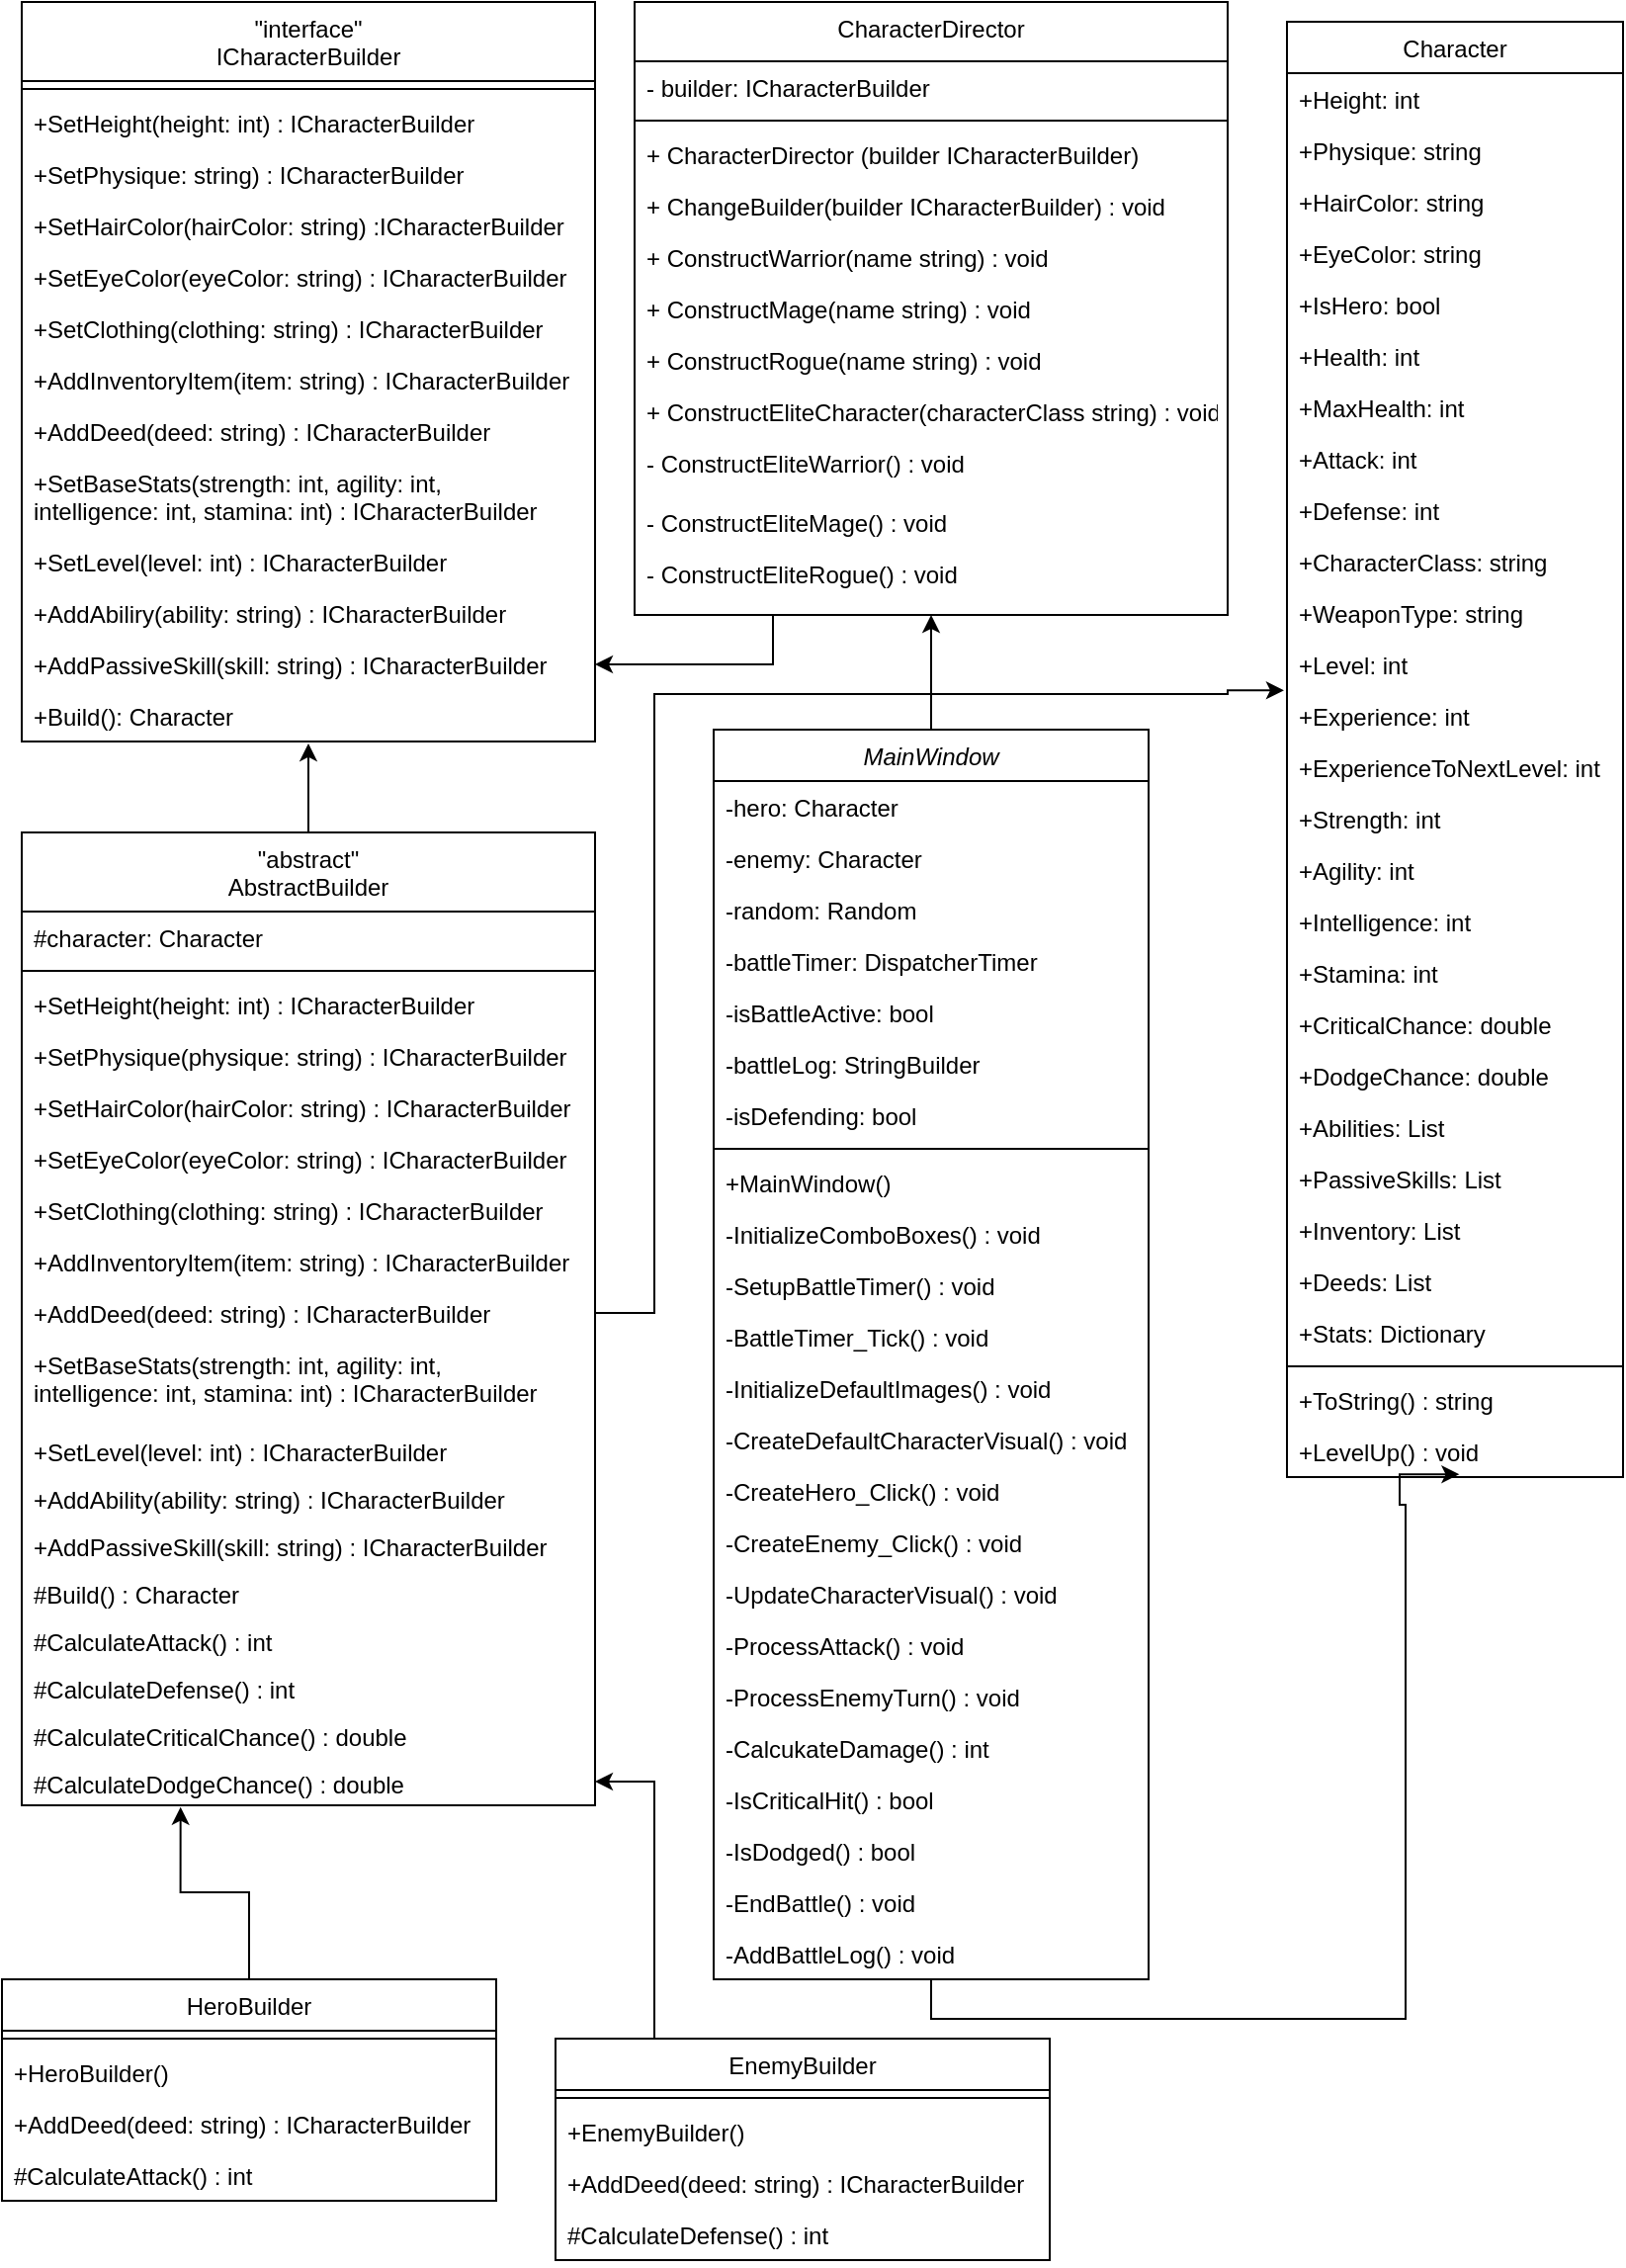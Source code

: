 <mxfile version="26.0.14">
  <diagram id="C5RBs43oDa-KdzZeNtuy" name="Page-1">
    <mxGraphModel dx="761" dy="636" grid="1" gridSize="10" guides="1" tooltips="1" connect="1" arrows="1" fold="1" page="1" pageScale="1" pageWidth="827" pageHeight="1169" math="0" shadow="0">
      <root>
        <mxCell id="WIyWlLk6GJQsqaUBKTNV-0" />
        <mxCell id="WIyWlLk6GJQsqaUBKTNV-1" parent="WIyWlLk6GJQsqaUBKTNV-0" />
        <mxCell id="-L3bcG7KPsZaxDMUh6fV-14" style="edgeStyle=orthogonalEdgeStyle;rounded=0;orthogonalLoop=1;jettySize=auto;html=1;entryX=0.513;entryY=0.946;entryDx=0;entryDy=0;entryPerimeter=0;" edge="1" parent="WIyWlLk6GJQsqaUBKTNV-1" source="zkfFHV4jXpPFQw0GAbJ--0" target="Vv7to5zXJxRcXvwJAXze-8">
          <mxGeometry relative="1" as="geometry">
            <mxPoint x="710" y="770" as="targetPoint" />
            <Array as="points">
              <mxPoint x="470" y="1030" />
              <mxPoint x="710" y="1030" />
              <mxPoint x="710" y="770" />
              <mxPoint x="707" y="770" />
            </Array>
          </mxGeometry>
        </mxCell>
        <mxCell id="-L3bcG7KPsZaxDMUh6fV-15" style="edgeStyle=orthogonalEdgeStyle;rounded=0;orthogonalLoop=1;jettySize=auto;html=1;entryX=0.5;entryY=1;entryDx=0;entryDy=0;" edge="1" parent="WIyWlLk6GJQsqaUBKTNV-1" source="zkfFHV4jXpPFQw0GAbJ--0" target="-L3bcG7KPsZaxDMUh6fV-0">
          <mxGeometry relative="1" as="geometry" />
        </mxCell>
        <mxCell id="zkfFHV4jXpPFQw0GAbJ--0" value="MainWindow" style="swimlane;fontStyle=2;align=center;verticalAlign=top;childLayout=stackLayout;horizontal=1;startSize=26;horizontalStack=0;resizeParent=1;resizeLast=0;collapsible=1;marginBottom=0;rounded=0;shadow=0;strokeWidth=1;" parent="WIyWlLk6GJQsqaUBKTNV-1" vertex="1">
          <mxGeometry x="360" y="378" width="220" height="632" as="geometry">
            <mxRectangle x="230" y="140" width="160" height="26" as="alternateBounds" />
          </mxGeometry>
        </mxCell>
        <mxCell id="zkfFHV4jXpPFQw0GAbJ--1" value="-hero: Character" style="text;align=left;verticalAlign=top;spacingLeft=4;spacingRight=4;overflow=hidden;rotatable=0;points=[[0,0.5],[1,0.5]];portConstraint=eastwest;" parent="zkfFHV4jXpPFQw0GAbJ--0" vertex="1">
          <mxGeometry y="26" width="220" height="26" as="geometry" />
        </mxCell>
        <mxCell id="zkfFHV4jXpPFQw0GAbJ--2" value="-enemy: Character" style="text;align=left;verticalAlign=top;spacingLeft=4;spacingRight=4;overflow=hidden;rotatable=0;points=[[0,0.5],[1,0.5]];portConstraint=eastwest;rounded=0;shadow=0;html=0;" parent="zkfFHV4jXpPFQw0GAbJ--0" vertex="1">
          <mxGeometry y="52" width="220" height="26" as="geometry" />
        </mxCell>
        <mxCell id="zkfFHV4jXpPFQw0GAbJ--3" value="-random: Random" style="text;align=left;verticalAlign=top;spacingLeft=4;spacingRight=4;overflow=hidden;rotatable=0;points=[[0,0.5],[1,0.5]];portConstraint=eastwest;rounded=0;shadow=0;html=0;" parent="zkfFHV4jXpPFQw0GAbJ--0" vertex="1">
          <mxGeometry y="78" width="220" height="26" as="geometry" />
        </mxCell>
        <mxCell id="Vv7to5zXJxRcXvwJAXze-43" value="-battleTimer: DispatcherTimer" style="text;align=left;verticalAlign=top;spacingLeft=4;spacingRight=4;overflow=hidden;rotatable=0;points=[[0,0.5],[1,0.5]];portConstraint=eastwest;rounded=0;shadow=0;html=0;" parent="zkfFHV4jXpPFQw0GAbJ--0" vertex="1">
          <mxGeometry y="104" width="220" height="26" as="geometry" />
        </mxCell>
        <mxCell id="Vv7to5zXJxRcXvwJAXze-44" value="-isBattleActive: bool" style="text;align=left;verticalAlign=top;spacingLeft=4;spacingRight=4;overflow=hidden;rotatable=0;points=[[0,0.5],[1,0.5]];portConstraint=eastwest;rounded=0;shadow=0;html=0;" parent="zkfFHV4jXpPFQw0GAbJ--0" vertex="1">
          <mxGeometry y="130" width="220" height="26" as="geometry" />
        </mxCell>
        <mxCell id="Vv7to5zXJxRcXvwJAXze-45" value="-battleLog: StringBuilder" style="text;align=left;verticalAlign=top;spacingLeft=4;spacingRight=4;overflow=hidden;rotatable=0;points=[[0,0.5],[1,0.5]];portConstraint=eastwest;rounded=0;shadow=0;html=0;" parent="zkfFHV4jXpPFQw0GAbJ--0" vertex="1">
          <mxGeometry y="156" width="220" height="26" as="geometry" />
        </mxCell>
        <mxCell id="Vv7to5zXJxRcXvwJAXze-46" value="-isDefending: bool" style="text;align=left;verticalAlign=top;spacingLeft=4;spacingRight=4;overflow=hidden;rotatable=0;points=[[0,0.5],[1,0.5]];portConstraint=eastwest;rounded=0;shadow=0;html=0;" parent="zkfFHV4jXpPFQw0GAbJ--0" vertex="1">
          <mxGeometry y="182" width="220" height="26" as="geometry" />
        </mxCell>
        <mxCell id="zkfFHV4jXpPFQw0GAbJ--4" value="" style="line;html=1;strokeWidth=1;align=left;verticalAlign=middle;spacingTop=-1;spacingLeft=3;spacingRight=3;rotatable=0;labelPosition=right;points=[];portConstraint=eastwest;" parent="zkfFHV4jXpPFQw0GAbJ--0" vertex="1">
          <mxGeometry y="208" width="220" height="8" as="geometry" />
        </mxCell>
        <mxCell id="zkfFHV4jXpPFQw0GAbJ--5" value="+MainWindow()" style="text;align=left;verticalAlign=top;spacingLeft=4;spacingRight=4;overflow=hidden;rotatable=0;points=[[0,0.5],[1,0.5]];portConstraint=eastwest;" parent="zkfFHV4jXpPFQw0GAbJ--0" vertex="1">
          <mxGeometry y="216" width="220" height="26" as="geometry" />
        </mxCell>
        <mxCell id="Vv7to5zXJxRcXvwJAXze-47" value="-InitializeComboBoxes() : void" style="text;align=left;verticalAlign=top;spacingLeft=4;spacingRight=4;overflow=hidden;rotatable=0;points=[[0,0.5],[1,0.5]];portConstraint=eastwest;" parent="zkfFHV4jXpPFQw0GAbJ--0" vertex="1">
          <mxGeometry y="242" width="220" height="26" as="geometry" />
        </mxCell>
        <mxCell id="Vv7to5zXJxRcXvwJAXze-48" value="-SetupBattleTimer() : void" style="text;align=left;verticalAlign=top;spacingLeft=4;spacingRight=4;overflow=hidden;rotatable=0;points=[[0,0.5],[1,0.5]];portConstraint=eastwest;" parent="zkfFHV4jXpPFQw0GAbJ--0" vertex="1">
          <mxGeometry y="268" width="220" height="26" as="geometry" />
        </mxCell>
        <mxCell id="Vv7to5zXJxRcXvwJAXze-49" value="-BattleTimer_Tick() : void" style="text;align=left;verticalAlign=top;spacingLeft=4;spacingRight=4;overflow=hidden;rotatable=0;points=[[0,0.5],[1,0.5]];portConstraint=eastwest;" parent="zkfFHV4jXpPFQw0GAbJ--0" vertex="1">
          <mxGeometry y="294" width="220" height="26" as="geometry" />
        </mxCell>
        <mxCell id="Vv7to5zXJxRcXvwJAXze-50" value="-InitializeDefaultImages() : void" style="text;align=left;verticalAlign=top;spacingLeft=4;spacingRight=4;overflow=hidden;rotatable=0;points=[[0,0.5],[1,0.5]];portConstraint=eastwest;" parent="zkfFHV4jXpPFQw0GAbJ--0" vertex="1">
          <mxGeometry y="320" width="220" height="26" as="geometry" />
        </mxCell>
        <mxCell id="zfv1qk1JIPpRBInnybFF-0" value="-CreateDefaultCharacterVisual() : void" style="text;align=left;verticalAlign=top;spacingLeft=4;spacingRight=4;overflow=hidden;rotatable=0;points=[[0,0.5],[1,0.5]];portConstraint=eastwest;" parent="zkfFHV4jXpPFQw0GAbJ--0" vertex="1">
          <mxGeometry y="346" width="220" height="26" as="geometry" />
        </mxCell>
        <mxCell id="zfv1qk1JIPpRBInnybFF-1" value="-CreateHero_Click() : void" style="text;align=left;verticalAlign=top;spacingLeft=4;spacingRight=4;overflow=hidden;rotatable=0;points=[[0,0.5],[1,0.5]];portConstraint=eastwest;" parent="zkfFHV4jXpPFQw0GAbJ--0" vertex="1">
          <mxGeometry y="372" width="220" height="26" as="geometry" />
        </mxCell>
        <mxCell id="zfv1qk1JIPpRBInnybFF-2" value="-CreateEnemy_Click() : void" style="text;align=left;verticalAlign=top;spacingLeft=4;spacingRight=4;overflow=hidden;rotatable=0;points=[[0,0.5],[1,0.5]];portConstraint=eastwest;" parent="zkfFHV4jXpPFQw0GAbJ--0" vertex="1">
          <mxGeometry y="398" width="220" height="26" as="geometry" />
        </mxCell>
        <mxCell id="zfv1qk1JIPpRBInnybFF-3" value="-UpdateCharacterVisual() : void" style="text;align=left;verticalAlign=top;spacingLeft=4;spacingRight=4;overflow=hidden;rotatable=0;points=[[0,0.5],[1,0.5]];portConstraint=eastwest;" parent="zkfFHV4jXpPFQw0GAbJ--0" vertex="1">
          <mxGeometry y="424" width="220" height="26" as="geometry" />
        </mxCell>
        <mxCell id="zfv1qk1JIPpRBInnybFF-4" value="-ProcessAttack() : void" style="text;align=left;verticalAlign=top;spacingLeft=4;spacingRight=4;overflow=hidden;rotatable=0;points=[[0,0.5],[1,0.5]];portConstraint=eastwest;" parent="zkfFHV4jXpPFQw0GAbJ--0" vertex="1">
          <mxGeometry y="450" width="220" height="26" as="geometry" />
        </mxCell>
        <mxCell id="zfv1qk1JIPpRBInnybFF-5" value="-ProcessEnemyTurn() : void" style="text;align=left;verticalAlign=top;spacingLeft=4;spacingRight=4;overflow=hidden;rotatable=0;points=[[0,0.5],[1,0.5]];portConstraint=eastwest;" parent="zkfFHV4jXpPFQw0GAbJ--0" vertex="1">
          <mxGeometry y="476" width="220" height="26" as="geometry" />
        </mxCell>
        <mxCell id="zfv1qk1JIPpRBInnybFF-6" value="-CalcukateDamage() : int" style="text;align=left;verticalAlign=top;spacingLeft=4;spacingRight=4;overflow=hidden;rotatable=0;points=[[0,0.5],[1,0.5]];portConstraint=eastwest;" parent="zkfFHV4jXpPFQw0GAbJ--0" vertex="1">
          <mxGeometry y="502" width="220" height="26" as="geometry" />
        </mxCell>
        <mxCell id="zfv1qk1JIPpRBInnybFF-7" value="-IsCriticalHit() : bool" style="text;align=left;verticalAlign=top;spacingLeft=4;spacingRight=4;overflow=hidden;rotatable=0;points=[[0,0.5],[1,0.5]];portConstraint=eastwest;" parent="zkfFHV4jXpPFQw0GAbJ--0" vertex="1">
          <mxGeometry y="528" width="220" height="26" as="geometry" />
        </mxCell>
        <mxCell id="zfv1qk1JIPpRBInnybFF-8" value="-IsDodged() : bool" style="text;align=left;verticalAlign=top;spacingLeft=4;spacingRight=4;overflow=hidden;rotatable=0;points=[[0,0.5],[1,0.5]];portConstraint=eastwest;" parent="zkfFHV4jXpPFQw0GAbJ--0" vertex="1">
          <mxGeometry y="554" width="220" height="26" as="geometry" />
        </mxCell>
        <mxCell id="zfv1qk1JIPpRBInnybFF-9" value="-EndBattle() : void" style="text;align=left;verticalAlign=top;spacingLeft=4;spacingRight=4;overflow=hidden;rotatable=0;points=[[0,0.5],[1,0.5]];portConstraint=eastwest;" parent="zkfFHV4jXpPFQw0GAbJ--0" vertex="1">
          <mxGeometry y="580" width="220" height="26" as="geometry" />
        </mxCell>
        <mxCell id="zfv1qk1JIPpRBInnybFF-10" value="-AddBattleLog() : void" style="text;align=left;verticalAlign=top;spacingLeft=4;spacingRight=4;overflow=hidden;rotatable=0;points=[[0,0.5],[1,0.5]];portConstraint=eastwest;" parent="zkfFHV4jXpPFQw0GAbJ--0" vertex="1">
          <mxGeometry y="606" width="220" height="26" as="geometry" />
        </mxCell>
        <mxCell id="zkfFHV4jXpPFQw0GAbJ--6" value="HeroBuilder" style="swimlane;fontStyle=0;align=center;verticalAlign=top;childLayout=stackLayout;horizontal=1;startSize=26;horizontalStack=0;resizeParent=1;resizeLast=0;collapsible=1;marginBottom=0;rounded=0;shadow=0;strokeWidth=1;" parent="WIyWlLk6GJQsqaUBKTNV-1" vertex="1">
          <mxGeometry y="1010" width="250" height="112" as="geometry">
            <mxRectangle x="130" y="380" width="160" height="26" as="alternateBounds" />
          </mxGeometry>
        </mxCell>
        <mxCell id="zkfFHV4jXpPFQw0GAbJ--9" value="" style="line;html=1;strokeWidth=1;align=left;verticalAlign=middle;spacingTop=-1;spacingLeft=3;spacingRight=3;rotatable=0;labelPosition=right;points=[];portConstraint=eastwest;" parent="zkfFHV4jXpPFQw0GAbJ--6" vertex="1">
          <mxGeometry y="26" width="250" height="8" as="geometry" />
        </mxCell>
        <mxCell id="zkfFHV4jXpPFQw0GAbJ--7" value="+HeroBuilder()" style="text;align=left;verticalAlign=top;spacingLeft=4;spacingRight=4;overflow=hidden;rotatable=0;points=[[0,0.5],[1,0.5]];portConstraint=eastwest;" parent="zkfFHV4jXpPFQw0GAbJ--6" vertex="1">
          <mxGeometry y="34" width="250" height="26" as="geometry" />
        </mxCell>
        <mxCell id="zkfFHV4jXpPFQw0GAbJ--8" value="+AddDeed(deed: string) : ICharacterBuilder" style="text;align=left;verticalAlign=top;spacingLeft=4;spacingRight=4;overflow=hidden;rotatable=0;points=[[0,0.5],[1,0.5]];portConstraint=eastwest;rounded=0;shadow=0;html=0;" parent="zkfFHV4jXpPFQw0GAbJ--6" vertex="1">
          <mxGeometry y="60" width="250" height="26" as="geometry" />
        </mxCell>
        <mxCell id="zkfFHV4jXpPFQw0GAbJ--11" value="#CalculateAttack() : int" style="text;align=left;verticalAlign=top;spacingLeft=4;spacingRight=4;overflow=hidden;rotatable=0;points=[[0,0.5],[1,0.5]];portConstraint=eastwest;" parent="zkfFHV4jXpPFQw0GAbJ--6" vertex="1">
          <mxGeometry y="86" width="250" height="26" as="geometry" />
        </mxCell>
        <mxCell id="zkfFHV4jXpPFQw0GAbJ--17" value="&quot;interface&quot;&#xa;ICharacterBuilder" style="swimlane;fontStyle=0;align=center;verticalAlign=top;childLayout=stackLayout;horizontal=1;startSize=40;horizontalStack=0;resizeParent=1;resizeLast=0;collapsible=1;marginBottom=0;rounded=0;shadow=0;strokeWidth=1;" parent="WIyWlLk6GJQsqaUBKTNV-1" vertex="1">
          <mxGeometry x="10" y="10" width="290" height="374" as="geometry">
            <mxRectangle x="550" y="140" width="160" height="26" as="alternateBounds" />
          </mxGeometry>
        </mxCell>
        <mxCell id="zkfFHV4jXpPFQw0GAbJ--23" value="" style="line;html=1;strokeWidth=1;align=left;verticalAlign=middle;spacingTop=-1;spacingLeft=3;spacingRight=3;rotatable=0;labelPosition=right;points=[];portConstraint=eastwest;" parent="zkfFHV4jXpPFQw0GAbJ--17" vertex="1">
          <mxGeometry y="40" width="290" height="8" as="geometry" />
        </mxCell>
        <mxCell id="zkfFHV4jXpPFQw0GAbJ--18" value="+SetHeight(height: int) : ICharacterBuilder" style="text;align=left;verticalAlign=top;spacingLeft=4;spacingRight=4;overflow=hidden;rotatable=0;points=[[0,0.5],[1,0.5]];portConstraint=eastwest;" parent="zkfFHV4jXpPFQw0GAbJ--17" vertex="1">
          <mxGeometry y="48" width="290" height="26" as="geometry" />
        </mxCell>
        <mxCell id="zkfFHV4jXpPFQw0GAbJ--19" value="+SetPhysique: string) : ICharacterBuilder" style="text;align=left;verticalAlign=top;spacingLeft=4;spacingRight=4;overflow=hidden;rotatable=0;points=[[0,0.5],[1,0.5]];portConstraint=eastwest;rounded=0;shadow=0;html=0;" parent="zkfFHV4jXpPFQw0GAbJ--17" vertex="1">
          <mxGeometry y="74" width="290" height="26" as="geometry" />
        </mxCell>
        <mxCell id="zkfFHV4jXpPFQw0GAbJ--20" value="+SetHairColor(hairColor: string) :ICharacterBuilder" style="text;align=left;verticalAlign=top;spacingLeft=4;spacingRight=4;overflow=hidden;rotatable=0;points=[[0,0.5],[1,0.5]];portConstraint=eastwest;rounded=0;shadow=0;html=0;" parent="zkfFHV4jXpPFQw0GAbJ--17" vertex="1">
          <mxGeometry y="100" width="290" height="26" as="geometry" />
        </mxCell>
        <mxCell id="zkfFHV4jXpPFQw0GAbJ--21" value="+SetEyeColor(eyeColor: string) : ICharacterBuilder" style="text;align=left;verticalAlign=top;spacingLeft=4;spacingRight=4;overflow=hidden;rotatable=0;points=[[0,0.5],[1,0.5]];portConstraint=eastwest;rounded=0;shadow=0;html=0;" parent="zkfFHV4jXpPFQw0GAbJ--17" vertex="1">
          <mxGeometry y="126" width="290" height="26" as="geometry" />
        </mxCell>
        <mxCell id="zkfFHV4jXpPFQw0GAbJ--22" value="+SetClothing(clothing: string) : ICharacterBuilder" style="text;align=left;verticalAlign=top;spacingLeft=4;spacingRight=4;overflow=hidden;rotatable=0;points=[[0,0.5],[1,0.5]];portConstraint=eastwest;rounded=0;shadow=0;html=0;" parent="zkfFHV4jXpPFQw0GAbJ--17" vertex="1">
          <mxGeometry y="152" width="290" height="26" as="geometry" />
        </mxCell>
        <mxCell id="zkfFHV4jXpPFQw0GAbJ--25" value="+AddInventoryItem(item: string) : ICharacterBuilder" style="text;align=left;verticalAlign=top;spacingLeft=4;spacingRight=4;overflow=hidden;rotatable=0;points=[[0,0.5],[1,0.5]];portConstraint=eastwest;" parent="zkfFHV4jXpPFQw0GAbJ--17" vertex="1">
          <mxGeometry y="178" width="290" height="26" as="geometry" />
        </mxCell>
        <mxCell id="zkfFHV4jXpPFQw0GAbJ--24" value="+AddDeed(deed: string) : ICharacterBuilder" style="text;align=left;verticalAlign=top;spacingLeft=4;spacingRight=4;overflow=hidden;rotatable=0;points=[[0,0.5],[1,0.5]];portConstraint=eastwest;" parent="zkfFHV4jXpPFQw0GAbJ--17" vertex="1">
          <mxGeometry y="204" width="290" height="26" as="geometry" />
        </mxCell>
        <mxCell id="Vv7to5zXJxRcXvwJAXze-29" value="+SetBaseStats(strength: int, agility: int, &#xa;intelligence: int, stamina: int) : ICharacterBuilder" style="text;align=left;verticalAlign=top;spacingLeft=4;spacingRight=4;overflow=hidden;rotatable=0;points=[[0,0.5],[1,0.5]];portConstraint=eastwest;" parent="zkfFHV4jXpPFQw0GAbJ--17" vertex="1">
          <mxGeometry y="230" width="290" height="40" as="geometry" />
        </mxCell>
        <mxCell id="Vv7to5zXJxRcXvwJAXze-30" value="+SetLevel(level: int) : ICharacterBuilder" style="text;align=left;verticalAlign=top;spacingLeft=4;spacingRight=4;overflow=hidden;rotatable=0;points=[[0,0.5],[1,0.5]];portConstraint=eastwest;" parent="zkfFHV4jXpPFQw0GAbJ--17" vertex="1">
          <mxGeometry y="270" width="290" height="26" as="geometry" />
        </mxCell>
        <mxCell id="Vv7to5zXJxRcXvwJAXze-31" value="+AddAbiliry(ability: string) : ICharacterBuilder" style="text;align=left;verticalAlign=top;spacingLeft=4;spacingRight=4;overflow=hidden;rotatable=0;points=[[0,0.5],[1,0.5]];portConstraint=eastwest;" parent="zkfFHV4jXpPFQw0GAbJ--17" vertex="1">
          <mxGeometry y="296" width="290" height="26" as="geometry" />
        </mxCell>
        <mxCell id="Vv7to5zXJxRcXvwJAXze-32" value="+AddPassiveSkill(skill: string) : ICharacterBuilder" style="text;align=left;verticalAlign=top;spacingLeft=4;spacingRight=4;overflow=hidden;rotatable=0;points=[[0,0.5],[1,0.5]];portConstraint=eastwest;" parent="zkfFHV4jXpPFQw0GAbJ--17" vertex="1">
          <mxGeometry y="322" width="290" height="26" as="geometry" />
        </mxCell>
        <mxCell id="Vv7to5zXJxRcXvwJAXze-33" value="+Build(): Character" style="text;align=left;verticalAlign=top;spacingLeft=4;spacingRight=4;overflow=hidden;rotatable=0;points=[[0,0.5],[1,0.5]];portConstraint=eastwest;" parent="zkfFHV4jXpPFQw0GAbJ--17" vertex="1">
          <mxGeometry y="348" width="290" height="26" as="geometry" />
        </mxCell>
        <mxCell id="Vv7to5zXJxRcXvwJAXze-0" value="Character" style="swimlane;fontStyle=0;align=center;verticalAlign=top;childLayout=stackLayout;horizontal=1;startSize=26;horizontalStack=0;resizeParent=1;resizeLast=0;collapsible=1;marginBottom=0;rounded=0;shadow=0;strokeWidth=1;" parent="WIyWlLk6GJQsqaUBKTNV-1" vertex="1">
          <mxGeometry x="650" y="20" width="170" height="736" as="geometry">
            <mxRectangle x="550" y="140" width="160" height="26" as="alternateBounds" />
          </mxGeometry>
        </mxCell>
        <mxCell id="Vv7to5zXJxRcXvwJAXze-1" value="+Height: int" style="text;align=left;verticalAlign=top;spacingLeft=4;spacingRight=4;overflow=hidden;rotatable=0;points=[[0,0.5],[1,0.5]];portConstraint=eastwest;" parent="Vv7to5zXJxRcXvwJAXze-0" vertex="1">
          <mxGeometry y="26" width="170" height="26" as="geometry" />
        </mxCell>
        <mxCell id="Vv7to5zXJxRcXvwJAXze-2" value="+Physique: string" style="text;align=left;verticalAlign=top;spacingLeft=4;spacingRight=4;overflow=hidden;rotatable=0;points=[[0,0.5],[1,0.5]];portConstraint=eastwest;rounded=0;shadow=0;html=0;" parent="Vv7to5zXJxRcXvwJAXze-0" vertex="1">
          <mxGeometry y="52" width="170" height="26" as="geometry" />
        </mxCell>
        <mxCell id="Vv7to5zXJxRcXvwJAXze-3" value="+HairColor: string" style="text;align=left;verticalAlign=top;spacingLeft=4;spacingRight=4;overflow=hidden;rotatable=0;points=[[0,0.5],[1,0.5]];portConstraint=eastwest;rounded=0;shadow=0;html=0;" parent="Vv7to5zXJxRcXvwJAXze-0" vertex="1">
          <mxGeometry y="78" width="170" height="26" as="geometry" />
        </mxCell>
        <mxCell id="Vv7to5zXJxRcXvwJAXze-4" value="+EyeColor: string" style="text;align=left;verticalAlign=top;spacingLeft=4;spacingRight=4;overflow=hidden;rotatable=0;points=[[0,0.5],[1,0.5]];portConstraint=eastwest;rounded=0;shadow=0;html=0;" parent="Vv7to5zXJxRcXvwJAXze-0" vertex="1">
          <mxGeometry y="104" width="170" height="26" as="geometry" />
        </mxCell>
        <mxCell id="Vv7to5zXJxRcXvwJAXze-5" value="+IsHero: bool" style="text;align=left;verticalAlign=top;spacingLeft=4;spacingRight=4;overflow=hidden;rotatable=0;points=[[0,0.5],[1,0.5]];portConstraint=eastwest;rounded=0;shadow=0;html=0;" parent="Vv7to5zXJxRcXvwJAXze-0" vertex="1">
          <mxGeometry y="130" width="170" height="26" as="geometry" />
        </mxCell>
        <mxCell id="zfv1qk1JIPpRBInnybFF-12" value="+Health: int" style="text;align=left;verticalAlign=top;spacingLeft=4;spacingRight=4;overflow=hidden;rotatable=0;points=[[0,0.5],[1,0.5]];portConstraint=eastwest;rounded=0;shadow=0;html=0;" parent="Vv7to5zXJxRcXvwJAXze-0" vertex="1">
          <mxGeometry y="156" width="170" height="26" as="geometry" />
        </mxCell>
        <mxCell id="zfv1qk1JIPpRBInnybFF-13" value="+MaxHealth: int" style="text;align=left;verticalAlign=top;spacingLeft=4;spacingRight=4;overflow=hidden;rotatable=0;points=[[0,0.5],[1,0.5]];portConstraint=eastwest;rounded=0;shadow=0;html=0;" parent="Vv7to5zXJxRcXvwJAXze-0" vertex="1">
          <mxGeometry y="182" width="170" height="26" as="geometry" />
        </mxCell>
        <mxCell id="zfv1qk1JIPpRBInnybFF-14" value="+Attack: int" style="text;align=left;verticalAlign=top;spacingLeft=4;spacingRight=4;overflow=hidden;rotatable=0;points=[[0,0.5],[1,0.5]];portConstraint=eastwest;rounded=0;shadow=0;html=0;" parent="Vv7to5zXJxRcXvwJAXze-0" vertex="1">
          <mxGeometry y="208" width="170" height="26" as="geometry" />
        </mxCell>
        <mxCell id="zfv1qk1JIPpRBInnybFF-15" value="+Defense: int" style="text;align=left;verticalAlign=top;spacingLeft=4;spacingRight=4;overflow=hidden;rotatable=0;points=[[0,0.5],[1,0.5]];portConstraint=eastwest;" parent="Vv7to5zXJxRcXvwJAXze-0" vertex="1">
          <mxGeometry y="234" width="170" height="26" as="geometry" />
        </mxCell>
        <mxCell id="zfv1qk1JIPpRBInnybFF-22" value="+CharacterClass: string" style="text;align=left;verticalAlign=top;spacingLeft=4;spacingRight=4;overflow=hidden;rotatable=0;points=[[0,0.5],[1,0.5]];portConstraint=eastwest;rounded=0;shadow=0;html=0;" parent="Vv7to5zXJxRcXvwJAXze-0" vertex="1">
          <mxGeometry y="260" width="170" height="26" as="geometry" />
        </mxCell>
        <mxCell id="zfv1qk1JIPpRBInnybFF-21" value="+WeaponType: string" style="text;align=left;verticalAlign=top;spacingLeft=4;spacingRight=4;overflow=hidden;rotatable=0;points=[[0,0.5],[1,0.5]];portConstraint=eastwest;rounded=0;shadow=0;html=0;" parent="Vv7to5zXJxRcXvwJAXze-0" vertex="1">
          <mxGeometry y="286" width="170" height="26" as="geometry" />
        </mxCell>
        <mxCell id="zfv1qk1JIPpRBInnybFF-20" value="+Level: int" style="text;align=left;verticalAlign=top;spacingLeft=4;spacingRight=4;overflow=hidden;rotatable=0;points=[[0,0.5],[1,0.5]];portConstraint=eastwest;rounded=0;shadow=0;html=0;" parent="Vv7to5zXJxRcXvwJAXze-0" vertex="1">
          <mxGeometry y="312" width="170" height="26" as="geometry" />
        </mxCell>
        <mxCell id="zfv1qk1JIPpRBInnybFF-19" value="+Experience: int" style="text;align=left;verticalAlign=top;spacingLeft=4;spacingRight=4;overflow=hidden;rotatable=0;points=[[0,0.5],[1,0.5]];portConstraint=eastwest;rounded=0;shadow=0;html=0;" parent="Vv7to5zXJxRcXvwJAXze-0" vertex="1">
          <mxGeometry y="338" width="170" height="26" as="geometry" />
        </mxCell>
        <mxCell id="zfv1qk1JIPpRBInnybFF-18" value="+ExperienceToNextLevel: int" style="text;align=left;verticalAlign=top;spacingLeft=4;spacingRight=4;overflow=hidden;rotatable=0;points=[[0,0.5],[1,0.5]];portConstraint=eastwest;rounded=0;shadow=0;html=0;" parent="Vv7to5zXJxRcXvwJAXze-0" vertex="1">
          <mxGeometry y="364" width="170" height="26" as="geometry" />
        </mxCell>
        <mxCell id="zfv1qk1JIPpRBInnybFF-17" value="+Strength: int" style="text;align=left;verticalAlign=top;spacingLeft=4;spacingRight=4;overflow=hidden;rotatable=0;points=[[0,0.5],[1,0.5]];portConstraint=eastwest;rounded=0;shadow=0;html=0;" parent="Vv7to5zXJxRcXvwJAXze-0" vertex="1">
          <mxGeometry y="390" width="170" height="26" as="geometry" />
        </mxCell>
        <mxCell id="zfv1qk1JIPpRBInnybFF-16" value="+Agility: int" style="text;align=left;verticalAlign=top;spacingLeft=4;spacingRight=4;overflow=hidden;rotatable=0;points=[[0,0.5],[1,0.5]];portConstraint=eastwest;rounded=0;shadow=0;html=0;" parent="Vv7to5zXJxRcXvwJAXze-0" vertex="1">
          <mxGeometry y="416" width="170" height="26" as="geometry" />
        </mxCell>
        <mxCell id="zfv1qk1JIPpRBInnybFF-30" value="+Intelligence: int" style="text;align=left;verticalAlign=top;spacingLeft=4;spacingRight=4;overflow=hidden;rotatable=0;points=[[0,0.5],[1,0.5]];portConstraint=eastwest;rounded=0;shadow=0;html=0;" parent="Vv7to5zXJxRcXvwJAXze-0" vertex="1">
          <mxGeometry y="442" width="170" height="26" as="geometry" />
        </mxCell>
        <mxCell id="zfv1qk1JIPpRBInnybFF-29" value="+Stamina: int" style="text;align=left;verticalAlign=top;spacingLeft=4;spacingRight=4;overflow=hidden;rotatable=0;points=[[0,0.5],[1,0.5]];portConstraint=eastwest;rounded=0;shadow=0;html=0;" parent="Vv7to5zXJxRcXvwJAXze-0" vertex="1">
          <mxGeometry y="468" width="170" height="26" as="geometry" />
        </mxCell>
        <mxCell id="zfv1qk1JIPpRBInnybFF-28" value="+CriticalChance: double" style="text;align=left;verticalAlign=top;spacingLeft=4;spacingRight=4;overflow=hidden;rotatable=0;points=[[0,0.5],[1,0.5]];portConstraint=eastwest;rounded=0;shadow=0;html=0;" parent="Vv7to5zXJxRcXvwJAXze-0" vertex="1">
          <mxGeometry y="494" width="170" height="26" as="geometry" />
        </mxCell>
        <mxCell id="zfv1qk1JIPpRBInnybFF-27" value="+DodgeChance: double" style="text;align=left;verticalAlign=top;spacingLeft=4;spacingRight=4;overflow=hidden;rotatable=0;points=[[0,0.5],[1,0.5]];portConstraint=eastwest;rounded=0;shadow=0;html=0;" parent="Vv7to5zXJxRcXvwJAXze-0" vertex="1">
          <mxGeometry y="520" width="170" height="26" as="geometry" />
        </mxCell>
        <mxCell id="zfv1qk1JIPpRBInnybFF-26" value="+Abilities: List" style="text;align=left;verticalAlign=top;spacingLeft=4;spacingRight=4;overflow=hidden;rotatable=0;points=[[0,0.5],[1,0.5]];portConstraint=eastwest;rounded=0;shadow=0;html=0;" parent="Vv7to5zXJxRcXvwJAXze-0" vertex="1">
          <mxGeometry y="546" width="170" height="26" as="geometry" />
        </mxCell>
        <mxCell id="zfv1qk1JIPpRBInnybFF-25" value="+PassiveSkills: List" style="text;align=left;verticalAlign=top;spacingLeft=4;spacingRight=4;overflow=hidden;rotatable=0;points=[[0,0.5],[1,0.5]];portConstraint=eastwest;rounded=0;shadow=0;html=0;" parent="Vv7to5zXJxRcXvwJAXze-0" vertex="1">
          <mxGeometry y="572" width="170" height="26" as="geometry" />
        </mxCell>
        <mxCell id="zfv1qk1JIPpRBInnybFF-24" value="+Inventory: List" style="text;align=left;verticalAlign=top;spacingLeft=4;spacingRight=4;overflow=hidden;rotatable=0;points=[[0,0.5],[1,0.5]];portConstraint=eastwest;rounded=0;shadow=0;html=0;" parent="Vv7to5zXJxRcXvwJAXze-0" vertex="1">
          <mxGeometry y="598" width="170" height="26" as="geometry" />
        </mxCell>
        <mxCell id="zfv1qk1JIPpRBInnybFF-31" value="+Deeds: List" style="text;align=left;verticalAlign=top;spacingLeft=4;spacingRight=4;overflow=hidden;rotatable=0;points=[[0,0.5],[1,0.5]];portConstraint=eastwest;rounded=0;shadow=0;html=0;" parent="Vv7to5zXJxRcXvwJAXze-0" vertex="1">
          <mxGeometry y="624" width="170" height="26" as="geometry" />
        </mxCell>
        <mxCell id="zfv1qk1JIPpRBInnybFF-32" value="+Stats: Dictionary" style="text;align=left;verticalAlign=top;spacingLeft=4;spacingRight=4;overflow=hidden;rotatable=0;points=[[0,0.5],[1,0.5]];portConstraint=eastwest;rounded=0;shadow=0;html=0;" parent="Vv7to5zXJxRcXvwJAXze-0" vertex="1">
          <mxGeometry y="650" width="170" height="26" as="geometry" />
        </mxCell>
        <mxCell id="Vv7to5zXJxRcXvwJAXze-6" value="" style="line;html=1;strokeWidth=1;align=left;verticalAlign=middle;spacingTop=-1;spacingLeft=3;spacingRight=3;rotatable=0;labelPosition=right;points=[];portConstraint=eastwest;" parent="Vv7to5zXJxRcXvwJAXze-0" vertex="1">
          <mxGeometry y="676" width="170" height="8" as="geometry" />
        </mxCell>
        <mxCell id="Vv7to5zXJxRcXvwJAXze-7" value="+ToString() : string" style="text;align=left;verticalAlign=top;spacingLeft=4;spacingRight=4;overflow=hidden;rotatable=0;points=[[0,0.5],[1,0.5]];portConstraint=eastwest;" parent="Vv7to5zXJxRcXvwJAXze-0" vertex="1">
          <mxGeometry y="684" width="170" height="26" as="geometry" />
        </mxCell>
        <mxCell id="Vv7to5zXJxRcXvwJAXze-8" value="+LevelUp() : void" style="text;align=left;verticalAlign=top;spacingLeft=4;spacingRight=4;overflow=hidden;rotatable=0;points=[[0,0.5],[1,0.5]];portConstraint=eastwest;" parent="Vv7to5zXJxRcXvwJAXze-0" vertex="1">
          <mxGeometry y="710" width="170" height="26" as="geometry" />
        </mxCell>
        <mxCell id="Vv7to5zXJxRcXvwJAXze-10" value="&quot;abstract&quot;&#xa;AbstractBuilder" style="swimlane;fontStyle=0;align=center;verticalAlign=top;childLayout=stackLayout;horizontal=1;startSize=40;horizontalStack=0;resizeParent=1;resizeLast=0;collapsible=1;marginBottom=0;rounded=0;shadow=0;strokeWidth=1;" parent="WIyWlLk6GJQsqaUBKTNV-1" vertex="1">
          <mxGeometry x="10" y="430" width="290" height="492" as="geometry">
            <mxRectangle x="550" y="140" width="160" height="26" as="alternateBounds" />
          </mxGeometry>
        </mxCell>
        <mxCell id="Vv7to5zXJxRcXvwJAXze-12" value="#character: Character" style="text;align=left;verticalAlign=top;spacingLeft=4;spacingRight=4;overflow=hidden;rotatable=0;points=[[0,0.5],[1,0.5]];portConstraint=eastwest;rounded=0;shadow=0;html=0;" parent="Vv7to5zXJxRcXvwJAXze-10" vertex="1">
          <mxGeometry y="40" width="290" height="26" as="geometry" />
        </mxCell>
        <mxCell id="Vv7to5zXJxRcXvwJAXze-16" value="" style="line;html=1;strokeWidth=1;align=left;verticalAlign=middle;spacingTop=-1;spacingLeft=3;spacingRight=3;rotatable=0;labelPosition=right;points=[];portConstraint=eastwest;" parent="Vv7to5zXJxRcXvwJAXze-10" vertex="1">
          <mxGeometry y="66" width="290" height="8" as="geometry" />
        </mxCell>
        <mxCell id="Vv7to5zXJxRcXvwJAXze-15" value="+SetHeight(height: int) : ICharacterBuilder" style="text;align=left;verticalAlign=top;spacingLeft=4;spacingRight=4;overflow=hidden;rotatable=0;points=[[0,0.5],[1,0.5]];portConstraint=eastwest;rounded=0;shadow=0;html=0;" parent="Vv7to5zXJxRcXvwJAXze-10" vertex="1">
          <mxGeometry y="74" width="290" height="26" as="geometry" />
        </mxCell>
        <mxCell id="Vv7to5zXJxRcXvwJAXze-13" value="+SetPhysique(physique: string) : ICharacterBuilder" style="text;align=left;verticalAlign=top;spacingLeft=4;spacingRight=4;overflow=hidden;rotatable=0;points=[[0,0.5],[1,0.5]];portConstraint=eastwest;rounded=0;shadow=0;html=0;" parent="Vv7to5zXJxRcXvwJAXze-10" vertex="1">
          <mxGeometry y="100" width="290" height="26" as="geometry" />
        </mxCell>
        <mxCell id="Vv7to5zXJxRcXvwJAXze-11" value="+SetHairColor(hairColor: string) : ICharacterBuilder" style="text;align=left;verticalAlign=top;spacingLeft=4;spacingRight=4;overflow=hidden;rotatable=0;points=[[0,0.5],[1,0.5]];portConstraint=eastwest;" parent="Vv7to5zXJxRcXvwJAXze-10" vertex="1">
          <mxGeometry y="126" width="290" height="26" as="geometry" />
        </mxCell>
        <mxCell id="Vv7to5zXJxRcXvwJAXze-14" value="+SetEyeColor(eyeColor: string) : ICharacterBuilder" style="text;align=left;verticalAlign=top;spacingLeft=4;spacingRight=4;overflow=hidden;rotatable=0;points=[[0,0.5],[1,0.5]];portConstraint=eastwest;rounded=0;shadow=0;html=0;" parent="Vv7to5zXJxRcXvwJAXze-10" vertex="1">
          <mxGeometry y="152" width="290" height="26" as="geometry" />
        </mxCell>
        <mxCell id="Vv7to5zXJxRcXvwJAXze-17" value="+SetClothing(clothing: string) : ICharacterBuilder" style="text;align=left;verticalAlign=top;spacingLeft=4;spacingRight=4;overflow=hidden;rotatable=0;points=[[0,0.5],[1,0.5]];portConstraint=eastwest;" parent="Vv7to5zXJxRcXvwJAXze-10" vertex="1">
          <mxGeometry y="178" width="290" height="26" as="geometry" />
        </mxCell>
        <mxCell id="Vv7to5zXJxRcXvwJAXze-18" value="+AddInventoryItem(item: string) : ICharacterBuilder" style="text;align=left;verticalAlign=top;spacingLeft=4;spacingRight=4;overflow=hidden;rotatable=0;points=[[0,0.5],[1,0.5]];portConstraint=eastwest;" parent="Vv7to5zXJxRcXvwJAXze-10" vertex="1">
          <mxGeometry y="204" width="290" height="26" as="geometry" />
        </mxCell>
        <mxCell id="Vv7to5zXJxRcXvwJAXze-19" value="+AddDeed(deed: string) : ICharacterBuilder" style="text;align=left;verticalAlign=top;spacingLeft=4;spacingRight=4;overflow=hidden;rotatable=0;points=[[0,0.5],[1,0.5]];portConstraint=eastwest;" parent="Vv7to5zXJxRcXvwJAXze-10" vertex="1">
          <mxGeometry y="230" width="290" height="26" as="geometry" />
        </mxCell>
        <mxCell id="Vv7to5zXJxRcXvwJAXze-20" value="+SetBaseStats(strength: int, agility: int, &#xa;intelligence: int, stamina: int) : ICharacterBuilder" style="text;align=left;verticalAlign=top;spacingLeft=4;spacingRight=4;overflow=hidden;rotatable=0;points=[[0,0.5],[1,0.5]];portConstraint=eastwest;" parent="Vv7to5zXJxRcXvwJAXze-10" vertex="1">
          <mxGeometry y="256" width="290" height="44" as="geometry" />
        </mxCell>
        <mxCell id="Vv7to5zXJxRcXvwJAXze-21" value="+SetLevel(level: int) : ICharacterBuilder" style="text;align=left;verticalAlign=top;spacingLeft=4;spacingRight=4;overflow=hidden;rotatable=0;points=[[0,0.5],[1,0.5]];portConstraint=eastwest;" parent="Vv7to5zXJxRcXvwJAXze-10" vertex="1">
          <mxGeometry y="300" width="290" height="24" as="geometry" />
        </mxCell>
        <mxCell id="Vv7to5zXJxRcXvwJAXze-22" value="+AddAbility(ability: string) : ICharacterBuilder" style="text;align=left;verticalAlign=top;spacingLeft=4;spacingRight=4;overflow=hidden;rotatable=0;points=[[0,0.5],[1,0.5]];portConstraint=eastwest;" parent="Vv7to5zXJxRcXvwJAXze-10" vertex="1">
          <mxGeometry y="324" width="290" height="24" as="geometry" />
        </mxCell>
        <mxCell id="Vv7to5zXJxRcXvwJAXze-23" value="+AddPassiveSkill(skill: string) : ICharacterBuilder" style="text;align=left;verticalAlign=top;spacingLeft=4;spacingRight=4;overflow=hidden;rotatable=0;points=[[0,0.5],[1,0.5]];portConstraint=eastwest;" parent="Vv7to5zXJxRcXvwJAXze-10" vertex="1">
          <mxGeometry y="348" width="290" height="24" as="geometry" />
        </mxCell>
        <mxCell id="Vv7to5zXJxRcXvwJAXze-24" value="#Build() : Character" style="text;align=left;verticalAlign=top;spacingLeft=4;spacingRight=4;overflow=hidden;rotatable=0;points=[[0,0.5],[1,0.5]];portConstraint=eastwest;" parent="Vv7to5zXJxRcXvwJAXze-10" vertex="1">
          <mxGeometry y="372" width="290" height="24" as="geometry" />
        </mxCell>
        <mxCell id="Vv7to5zXJxRcXvwJAXze-25" value="#CalculateAttack() : int" style="text;align=left;verticalAlign=top;spacingLeft=4;spacingRight=4;overflow=hidden;rotatable=0;points=[[0,0.5],[1,0.5]];portConstraint=eastwest;" parent="Vv7to5zXJxRcXvwJAXze-10" vertex="1">
          <mxGeometry y="396" width="290" height="24" as="geometry" />
        </mxCell>
        <mxCell id="Vv7to5zXJxRcXvwJAXze-26" value="#CalculateDefense() : int" style="text;align=left;verticalAlign=top;spacingLeft=4;spacingRight=4;overflow=hidden;rotatable=0;points=[[0,0.5],[1,0.5]];portConstraint=eastwest;" parent="Vv7to5zXJxRcXvwJAXze-10" vertex="1">
          <mxGeometry y="420" width="290" height="24" as="geometry" />
        </mxCell>
        <mxCell id="Vv7to5zXJxRcXvwJAXze-27" value="#CalculateCriticalChance() : double" style="text;align=left;verticalAlign=top;spacingLeft=4;spacingRight=4;overflow=hidden;rotatable=0;points=[[0,0.5],[1,0.5]];portConstraint=eastwest;" parent="Vv7to5zXJxRcXvwJAXze-10" vertex="1">
          <mxGeometry y="444" width="290" height="24" as="geometry" />
        </mxCell>
        <mxCell id="Vv7to5zXJxRcXvwJAXze-28" value="#CalculateDodgeChance() : double" style="text;align=left;verticalAlign=top;spacingLeft=4;spacingRight=4;overflow=hidden;rotatable=0;points=[[0,0.5],[1,0.5]];portConstraint=eastwest;" parent="Vv7to5zXJxRcXvwJAXze-10" vertex="1">
          <mxGeometry y="468" width="290" height="24" as="geometry" />
        </mxCell>
        <mxCell id="Vv7to5zXJxRcXvwJAXze-36" style="edgeStyle=orthogonalEdgeStyle;rounded=0;orthogonalLoop=1;jettySize=auto;html=1;entryX=0.277;entryY=1.035;entryDx=0;entryDy=0;entryPerimeter=0;" parent="WIyWlLk6GJQsqaUBKTNV-1" source="zkfFHV4jXpPFQw0GAbJ--6" target="Vv7to5zXJxRcXvwJAXze-28" edge="1">
          <mxGeometry relative="1" as="geometry" />
        </mxCell>
        <mxCell id="-L3bcG7KPsZaxDMUh6fV-16" style="edgeStyle=orthogonalEdgeStyle;rounded=0;orthogonalLoop=1;jettySize=auto;html=1;entryX=1;entryY=0.5;entryDx=0;entryDy=0;" edge="1" parent="WIyWlLk6GJQsqaUBKTNV-1" source="Vv7to5zXJxRcXvwJAXze-37" target="Vv7to5zXJxRcXvwJAXze-28">
          <mxGeometry relative="1" as="geometry">
            <Array as="points">
              <mxPoint x="330" y="910" />
            </Array>
          </mxGeometry>
        </mxCell>
        <mxCell id="Vv7to5zXJxRcXvwJAXze-37" value="EnemyBuilder" style="swimlane;fontStyle=0;align=center;verticalAlign=top;childLayout=stackLayout;horizontal=1;startSize=26;horizontalStack=0;resizeParent=1;resizeLast=0;collapsible=1;marginBottom=0;rounded=0;shadow=0;strokeWidth=1;" parent="WIyWlLk6GJQsqaUBKTNV-1" vertex="1">
          <mxGeometry x="280" y="1040" width="250" height="112" as="geometry">
            <mxRectangle x="130" y="380" width="160" height="26" as="alternateBounds" />
          </mxGeometry>
        </mxCell>
        <mxCell id="Vv7to5zXJxRcXvwJAXze-38" value="" style="line;html=1;strokeWidth=1;align=left;verticalAlign=middle;spacingTop=-1;spacingLeft=3;spacingRight=3;rotatable=0;labelPosition=right;points=[];portConstraint=eastwest;" parent="Vv7to5zXJxRcXvwJAXze-37" vertex="1">
          <mxGeometry y="26" width="250" height="8" as="geometry" />
        </mxCell>
        <mxCell id="Vv7to5zXJxRcXvwJAXze-39" value="+EnemyBuilder()" style="text;align=left;verticalAlign=top;spacingLeft=4;spacingRight=4;overflow=hidden;rotatable=0;points=[[0,0.5],[1,0.5]];portConstraint=eastwest;" parent="Vv7to5zXJxRcXvwJAXze-37" vertex="1">
          <mxGeometry y="34" width="250" height="26" as="geometry" />
        </mxCell>
        <mxCell id="Vv7to5zXJxRcXvwJAXze-40" value="+AddDeed(deed: string) : ICharacterBuilder" style="text;align=left;verticalAlign=top;spacingLeft=4;spacingRight=4;overflow=hidden;rotatable=0;points=[[0,0.5],[1,0.5]];portConstraint=eastwest;rounded=0;shadow=0;html=0;" parent="Vv7to5zXJxRcXvwJAXze-37" vertex="1">
          <mxGeometry y="60" width="250" height="26" as="geometry" />
        </mxCell>
        <mxCell id="Vv7to5zXJxRcXvwJAXze-41" value="#CalculateDefense() : int" style="text;align=left;verticalAlign=top;spacingLeft=4;spacingRight=4;overflow=hidden;rotatable=0;points=[[0,0.5],[1,0.5]];portConstraint=eastwest;" parent="Vv7to5zXJxRcXvwJAXze-37" vertex="1">
          <mxGeometry y="86" width="250" height="26" as="geometry" />
        </mxCell>
        <mxCell id="zfv1qk1JIPpRBInnybFF-23" style="edgeStyle=orthogonalEdgeStyle;rounded=0;orthogonalLoop=1;jettySize=auto;html=1;entryX=0.5;entryY=1.038;entryDx=0;entryDy=0;entryPerimeter=0;" parent="WIyWlLk6GJQsqaUBKTNV-1" source="Vv7to5zXJxRcXvwJAXze-10" target="Vv7to5zXJxRcXvwJAXze-33" edge="1">
          <mxGeometry relative="1" as="geometry" />
        </mxCell>
        <mxCell id="zfv1qk1JIPpRBInnybFF-33" style="edgeStyle=orthogonalEdgeStyle;rounded=0;orthogonalLoop=1;jettySize=auto;html=1;entryX=-0.009;entryY=0.005;entryDx=0;entryDy=0;entryPerimeter=0;" parent="WIyWlLk6GJQsqaUBKTNV-1" source="Vv7to5zXJxRcXvwJAXze-19" target="zfv1qk1JIPpRBInnybFF-19" edge="1">
          <mxGeometry relative="1" as="geometry">
            <mxPoint x="620" y="360" as="targetPoint" />
            <Array as="points">
              <mxPoint x="330" y="673" />
              <mxPoint x="330" y="360" />
              <mxPoint x="620" y="360" />
              <mxPoint x="620" y="358" />
            </Array>
          </mxGeometry>
        </mxCell>
        <mxCell id="-L3bcG7KPsZaxDMUh6fV-17" style="edgeStyle=orthogonalEdgeStyle;rounded=0;orthogonalLoop=1;jettySize=auto;html=1;entryX=1;entryY=0.5;entryDx=0;entryDy=0;" edge="1" parent="WIyWlLk6GJQsqaUBKTNV-1" source="-L3bcG7KPsZaxDMUh6fV-0" target="Vv7to5zXJxRcXvwJAXze-32">
          <mxGeometry relative="1" as="geometry">
            <Array as="points">
              <mxPoint x="390" y="345" />
            </Array>
          </mxGeometry>
        </mxCell>
        <mxCell id="-L3bcG7KPsZaxDMUh6fV-0" value="CharacterDirector" style="swimlane;fontStyle=0;align=center;verticalAlign=top;childLayout=stackLayout;horizontal=1;startSize=30;horizontalStack=0;resizeParent=1;resizeLast=0;collapsible=1;marginBottom=0;rounded=0;shadow=0;strokeWidth=1;" vertex="1" parent="WIyWlLk6GJQsqaUBKTNV-1">
          <mxGeometry x="320" y="10" width="300" height="310" as="geometry">
            <mxRectangle x="550" y="140" width="160" height="26" as="alternateBounds" />
          </mxGeometry>
        </mxCell>
        <mxCell id="-L3bcG7KPsZaxDMUh6fV-2" value="- builder: ICharacterBuilder" style="text;align=left;verticalAlign=top;spacingLeft=4;spacingRight=4;overflow=hidden;rotatable=0;points=[[0,0.5],[1,0.5]];portConstraint=eastwest;" vertex="1" parent="-L3bcG7KPsZaxDMUh6fV-0">
          <mxGeometry y="30" width="300" height="26" as="geometry" />
        </mxCell>
        <mxCell id="-L3bcG7KPsZaxDMUh6fV-1" value="" style="line;html=1;strokeWidth=1;align=left;verticalAlign=middle;spacingTop=-1;spacingLeft=3;spacingRight=3;rotatable=0;labelPosition=right;points=[];portConstraint=eastwest;" vertex="1" parent="-L3bcG7KPsZaxDMUh6fV-0">
          <mxGeometry y="56" width="300" height="8" as="geometry" />
        </mxCell>
        <mxCell id="-L3bcG7KPsZaxDMUh6fV-3" value="+ CharacterDirector (builder ICharacterBuilder)" style="text;align=left;verticalAlign=top;spacingLeft=4;spacingRight=4;overflow=hidden;rotatable=0;points=[[0,0.5],[1,0.5]];portConstraint=eastwest;rounded=0;shadow=0;html=0;" vertex="1" parent="-L3bcG7KPsZaxDMUh6fV-0">
          <mxGeometry y="64" width="300" height="26" as="geometry" />
        </mxCell>
        <mxCell id="-L3bcG7KPsZaxDMUh6fV-4" value="+ ChangeBuilder(builder ICharacterBuilder) : void" style="text;align=left;verticalAlign=top;spacingLeft=4;spacingRight=4;overflow=hidden;rotatable=0;points=[[0,0.5],[1,0.5]];portConstraint=eastwest;rounded=0;shadow=0;html=0;" vertex="1" parent="-L3bcG7KPsZaxDMUh6fV-0">
          <mxGeometry y="90" width="300" height="26" as="geometry" />
        </mxCell>
        <mxCell id="-L3bcG7KPsZaxDMUh6fV-5" value="+ ConstructWarrior(name string) : void" style="text;align=left;verticalAlign=top;spacingLeft=4;spacingRight=4;overflow=hidden;rotatable=0;points=[[0,0.5],[1,0.5]];portConstraint=eastwest;rounded=0;shadow=0;html=0;" vertex="1" parent="-L3bcG7KPsZaxDMUh6fV-0">
          <mxGeometry y="116" width="300" height="26" as="geometry" />
        </mxCell>
        <mxCell id="-L3bcG7KPsZaxDMUh6fV-6" value="+ ConstructMage(name string) : void" style="text;align=left;verticalAlign=top;spacingLeft=4;spacingRight=4;overflow=hidden;rotatable=0;points=[[0,0.5],[1,0.5]];portConstraint=eastwest;rounded=0;shadow=0;html=0;" vertex="1" parent="-L3bcG7KPsZaxDMUh6fV-0">
          <mxGeometry y="142" width="300" height="26" as="geometry" />
        </mxCell>
        <mxCell id="-L3bcG7KPsZaxDMUh6fV-7" value="+ ConstructRogue(name string) : void" style="text;align=left;verticalAlign=top;spacingLeft=4;spacingRight=4;overflow=hidden;rotatable=0;points=[[0,0.5],[1,0.5]];portConstraint=eastwest;" vertex="1" parent="-L3bcG7KPsZaxDMUh6fV-0">
          <mxGeometry y="168" width="300" height="26" as="geometry" />
        </mxCell>
        <mxCell id="-L3bcG7KPsZaxDMUh6fV-8" value="+ ConstructEliteCharacter(characterClass string) : void" style="text;align=left;verticalAlign=top;spacingLeft=4;spacingRight=4;overflow=hidden;rotatable=0;points=[[0,0.5],[1,0.5]];portConstraint=eastwest;" vertex="1" parent="-L3bcG7KPsZaxDMUh6fV-0">
          <mxGeometry y="194" width="300" height="26" as="geometry" />
        </mxCell>
        <mxCell id="-L3bcG7KPsZaxDMUh6fV-9" value="- ConstructEliteWarrior() : void" style="text;align=left;verticalAlign=top;spacingLeft=4;spacingRight=4;overflow=hidden;rotatable=0;points=[[0,0.5],[1,0.5]];portConstraint=eastwest;" vertex="1" parent="-L3bcG7KPsZaxDMUh6fV-0">
          <mxGeometry y="220" width="300" height="30" as="geometry" />
        </mxCell>
        <mxCell id="-L3bcG7KPsZaxDMUh6fV-10" value="- ConstructEliteMage() : void" style="text;align=left;verticalAlign=top;spacingLeft=4;spacingRight=4;overflow=hidden;rotatable=0;points=[[0,0.5],[1,0.5]];portConstraint=eastwest;" vertex="1" parent="-L3bcG7KPsZaxDMUh6fV-0">
          <mxGeometry y="250" width="300" height="26" as="geometry" />
        </mxCell>
        <mxCell id="-L3bcG7KPsZaxDMUh6fV-11" value="- ConstructEliteRogue() : void" style="text;align=left;verticalAlign=top;spacingLeft=4;spacingRight=4;overflow=hidden;rotatable=0;points=[[0,0.5],[1,0.5]];portConstraint=eastwest;" vertex="1" parent="-L3bcG7KPsZaxDMUh6fV-0">
          <mxGeometry y="276" width="300" height="26" as="geometry" />
        </mxCell>
      </root>
    </mxGraphModel>
  </diagram>
</mxfile>
